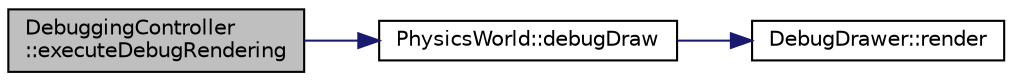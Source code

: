 digraph "DebuggingController::executeDebugRendering"
{
 // INTERACTIVE_SVG=YES
 // LATEX_PDF_SIZE
  edge [fontname="Helvetica",fontsize="10",labelfontname="Helvetica",labelfontsize="10"];
  node [fontname="Helvetica",fontsize="10",shape=record];
  rankdir="LR";
  Node1 [label="DebuggingController\l::executeDebugRendering",height=0.2,width=0.4,color="black", fillcolor="grey75", style="filled", fontcolor="black",tooltip=" "];
  Node1 -> Node2 [color="midnightblue",fontsize="10",style="solid",fontname="Helvetica"];
  Node2 [label="PhysicsWorld::debugDraw",height=0.2,width=0.4,color="black", fillcolor="white", style="filled",URL="$d5/d44/class_physics_world.html#a6175f46c5cfe345ebf309df5568ab016",tooltip=" "];
  Node2 -> Node3 [color="midnightblue",fontsize="10",style="solid",fontname="Helvetica"];
  Node3 [label="DebugDrawer::render",height=0.2,width=0.4,color="black", fillcolor="white", style="filled",URL="$d1/da2/class_debug_drawer.html#a475bfd0fc90b3ebda966d47e899da8ed",tooltip=" "];
}
